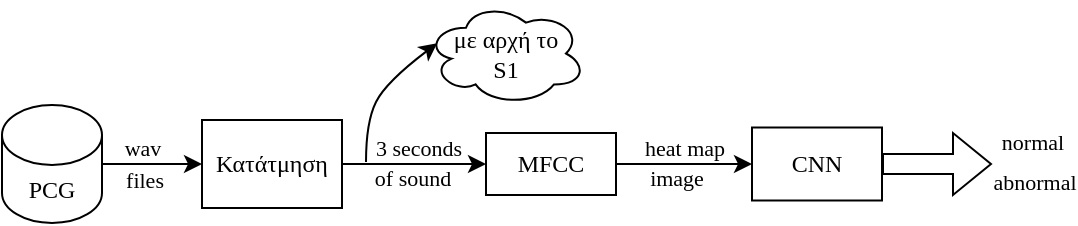 <mxfile version="15.7.3" type="device"><diagram id="kgpKYQtTHZ0yAKxKKP6v" name="Page-1"><mxGraphModel dx="543" dy="661" grid="1" gridSize="10" guides="1" tooltips="1" connect="1" arrows="1" fold="1" page="1" pageScale="1" pageWidth="850" pageHeight="1100" math="0" shadow="0"><root><mxCell id="0"/><mxCell id="1" parent="0"/><mxCell id="WpX_UaQpFZk5KCApQt3U-1" value="" style="endArrow=classic;html=1;rounded=0;" edge="1" parent="1" source="WpX_UaQpFZk5KCApQt3U-23" target="WpX_UaQpFZk5KCApQt3U-2"><mxGeometry width="50" height="50" relative="1" as="geometry"><mxPoint x="188" y="200" as="sourcePoint"/><mxPoint x="198" y="200" as="targetPoint"/></mxGeometry></mxCell><mxCell id="WpX_UaQpFZk5KCApQt3U-24" value="wav" style="edgeLabel;html=1;align=center;verticalAlign=middle;resizable=0;points=[];fontFamily=Times New Roman;fontColor=none;" vertex="1" connectable="0" parent="WpX_UaQpFZk5KCApQt3U-1"><mxGeometry x="-0.24" relative="1" as="geometry"><mxPoint x="1" y="-8" as="offset"/></mxGeometry></mxCell><mxCell id="WpX_UaQpFZk5KCApQt3U-25" value="files" style="edgeLabel;html=1;align=center;verticalAlign=middle;resizable=0;points=[];fontFamily=Times New Roman;fontColor=none;" vertex="1" connectable="0" parent="WpX_UaQpFZk5KCApQt3U-1"><mxGeometry x="-0.286" y="-1" relative="1" as="geometry"><mxPoint x="3" y="7" as="offset"/></mxGeometry></mxCell><mxCell id="WpX_UaQpFZk5KCApQt3U-2" value="&lt;font face=&quot;Times New Roman&quot;&gt;Κατάτμηση&lt;/font&gt;" style="rounded=0;whiteSpace=wrap;html=1;" vertex="1" parent="1"><mxGeometry x="238" y="179" width="70" height="44" as="geometry"/></mxCell><mxCell id="WpX_UaQpFZk5KCApQt3U-3" value="" style="endArrow=classic;html=1;rounded=0;fontFamily=Times New Roman;" edge="1" parent="1" source="WpX_UaQpFZk5KCApQt3U-2" target="WpX_UaQpFZk5KCApQt3U-4"><mxGeometry width="50" height="50" relative="1" as="geometry"><mxPoint x="300" y="200" as="sourcePoint"/><mxPoint x="350" y="200" as="targetPoint"/></mxGeometry></mxCell><mxCell id="WpX_UaQpFZk5KCApQt3U-5" value="3 seconds" style="edgeLabel;html=1;align=center;verticalAlign=middle;resizable=0;points=[];fontFamily=Times New Roman;" vertex="1" connectable="0" parent="WpX_UaQpFZk5KCApQt3U-3"><mxGeometry x="-0.4" y="-1" relative="1" as="geometry"><mxPoint x="16" y="-9" as="offset"/></mxGeometry></mxCell><mxCell id="WpX_UaQpFZk5KCApQt3U-6" value="of sound" style="edgeLabel;html=1;align=center;verticalAlign=middle;resizable=0;points=[];fontFamily=Times New Roman;" vertex="1" connectable="0" parent="WpX_UaQpFZk5KCApQt3U-3"><mxGeometry x="0.428" y="1" relative="1" as="geometry"><mxPoint x="-17" y="8" as="offset"/></mxGeometry></mxCell><mxCell id="WpX_UaQpFZk5KCApQt3U-4" value="MFCC" style="rounded=0;whiteSpace=wrap;html=1;fontFamily=Times New Roman;" vertex="1" parent="1"><mxGeometry x="380" y="185.5" width="65" height="31" as="geometry"/></mxCell><mxCell id="WpX_UaQpFZk5KCApQt3U-8" value="" style="endArrow=classic;html=1;rounded=0;fontFamily=Times New Roman;" edge="1" parent="1" source="WpX_UaQpFZk5KCApQt3U-4" target="WpX_UaQpFZk5KCApQt3U-17"><mxGeometry width="50" height="50" relative="1" as="geometry"><mxPoint x="445" y="200" as="sourcePoint"/><mxPoint x="520" y="201" as="targetPoint"/></mxGeometry></mxCell><mxCell id="WpX_UaQpFZk5KCApQt3U-11" value="heat map" style="edgeLabel;html=1;align=center;verticalAlign=middle;resizable=0;points=[];fontFamily=Times New Roman;" vertex="1" connectable="0" parent="WpX_UaQpFZk5KCApQt3U-8"><mxGeometry x="-0.307" relative="1" as="geometry"><mxPoint x="10" y="-8" as="offset"/></mxGeometry></mxCell><mxCell id="WpX_UaQpFZk5KCApQt3U-14" value="image" style="edgeLabel;html=1;align=center;verticalAlign=middle;resizable=0;points=[];fontFamily=Times New Roman;" vertex="1" connectable="0" parent="WpX_UaQpFZk5KCApQt3U-8"><mxGeometry x="0.44" y="2" relative="1" as="geometry"><mxPoint x="-19" y="9" as="offset"/></mxGeometry></mxCell><mxCell id="WpX_UaQpFZk5KCApQt3U-17" value="CNN" style="rounded=0;whiteSpace=wrap;html=1;labelBackgroundColor=none;fontFamily=Times New Roman;fontColor=none;" vertex="1" parent="1"><mxGeometry x="513" y="182.75" width="65" height="36.5" as="geometry"/></mxCell><mxCell id="WpX_UaQpFZk5KCApQt3U-22" value="" style="shape=flexArrow;endArrow=classic;html=1;rounded=0;fontFamily=Times New Roman;fontColor=none;" edge="1" parent="1" source="WpX_UaQpFZk5KCApQt3U-17"><mxGeometry width="50" height="50" relative="1" as="geometry"><mxPoint x="603" y="216.5" as="sourcePoint"/><mxPoint x="633" y="201" as="targetPoint"/></mxGeometry></mxCell><mxCell id="WpX_UaQpFZk5KCApQt3U-26" value="normal" style="edgeLabel;html=1;align=center;verticalAlign=middle;resizable=0;points=[];fontFamily=Times New Roman;fontColor=none;" vertex="1" connectable="0" parent="WpX_UaQpFZk5KCApQt3U-22"><mxGeometry x="0.236" relative="1" as="geometry"><mxPoint x="41" y="-11" as="offset"/></mxGeometry></mxCell><mxCell id="WpX_UaQpFZk5KCApQt3U-27" value="abnormal" style="edgeLabel;html=1;align=center;verticalAlign=middle;resizable=0;points=[];fontFamily=Times New Roman;fontColor=none;" vertex="1" connectable="0" parent="WpX_UaQpFZk5KCApQt3U-22"><mxGeometry x="0.652" y="-6" relative="1" as="geometry"><mxPoint x="30" y="3" as="offset"/></mxGeometry></mxCell><mxCell id="WpX_UaQpFZk5KCApQt3U-23" value="PCG" style="shape=cylinder3;whiteSpace=wrap;html=1;boundedLbl=1;backgroundOutline=1;size=15;labelBackgroundColor=none;fontFamily=Times New Roman;fontColor=none;align=center;" vertex="1" parent="1"><mxGeometry x="138" y="171.5" width="50" height="59" as="geometry"/></mxCell><mxCell id="WpX_UaQpFZk5KCApQt3U-28" value="με αρχή το&lt;br&gt;S1" style="ellipse;shape=cloud;whiteSpace=wrap;html=1;labelBackgroundColor=none;fontFamily=Times New Roman;fontColor=none;align=center;" vertex="1" parent="1"><mxGeometry x="350" y="120" width="80" height="51.5" as="geometry"/></mxCell><mxCell id="WpX_UaQpFZk5KCApQt3U-29" value="" style="curved=1;endArrow=classic;html=1;rounded=0;fontFamily=Times New Roman;fontColor=none;entryX=0.07;entryY=0.4;entryDx=0;entryDy=0;entryPerimeter=0;" edge="1" parent="1" target="WpX_UaQpFZk5KCApQt3U-28"><mxGeometry width="50" height="50" relative="1" as="geometry"><mxPoint x="320" y="200" as="sourcePoint"/><mxPoint x="420" y="90" as="targetPoint"/><Array as="points"><mxPoint x="320" y="180"/><mxPoint x="330" y="160"/></Array></mxGeometry></mxCell></root></mxGraphModel></diagram></mxfile>